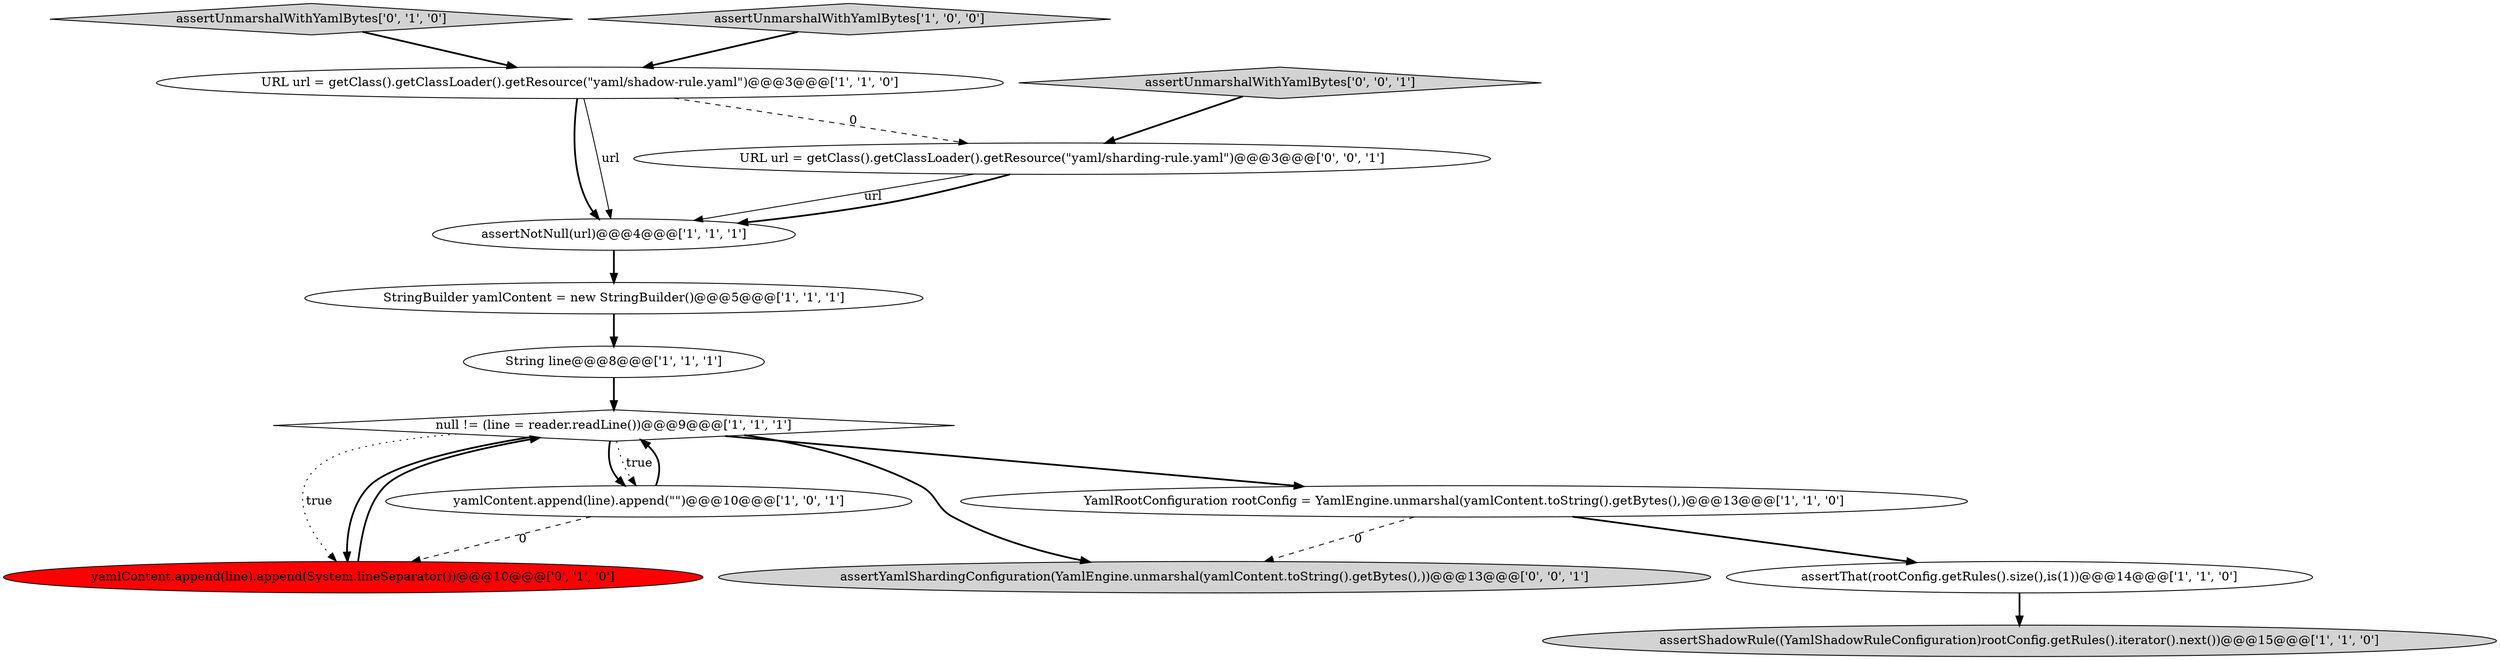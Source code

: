 digraph {
4 [style = filled, label = "StringBuilder yamlContent = new StringBuilder()@@@5@@@['1', '1', '1']", fillcolor = white, shape = ellipse image = "AAA0AAABBB1BBB"];
5 [style = filled, label = "URL url = getClass().getClassLoader().getResource(\"yaml/shadow-rule.yaml\")@@@3@@@['1', '1', '0']", fillcolor = white, shape = ellipse image = "AAA0AAABBB1BBB"];
9 [style = filled, label = "String line@@@8@@@['1', '1', '1']", fillcolor = white, shape = ellipse image = "AAA0AAABBB1BBB"];
6 [style = filled, label = "null != (line = reader.readLine())@@@9@@@['1', '1', '1']", fillcolor = white, shape = diamond image = "AAA0AAABBB1BBB"];
8 [style = filled, label = "assertThat(rootConfig.getRules().size(),is(1))@@@14@@@['1', '1', '0']", fillcolor = white, shape = ellipse image = "AAA0AAABBB1BBB"];
10 [style = filled, label = "yamlContent.append(line).append(System.lineSeparator())@@@10@@@['0', '1', '0']", fillcolor = red, shape = ellipse image = "AAA1AAABBB2BBB"];
13 [style = filled, label = "assertYamlShardingConfiguration(YamlEngine.unmarshal(yamlContent.toString().getBytes(),))@@@13@@@['0', '0', '1']", fillcolor = lightgray, shape = ellipse image = "AAA0AAABBB3BBB"];
11 [style = filled, label = "assertUnmarshalWithYamlBytes['0', '1', '0']", fillcolor = lightgray, shape = diamond image = "AAA0AAABBB2BBB"];
1 [style = filled, label = "YamlRootConfiguration rootConfig = YamlEngine.unmarshal(yamlContent.toString().getBytes(),)@@@13@@@['1', '1', '0']", fillcolor = white, shape = ellipse image = "AAA0AAABBB1BBB"];
2 [style = filled, label = "assertNotNull(url)@@@4@@@['1', '1', '1']", fillcolor = white, shape = ellipse image = "AAA0AAABBB1BBB"];
3 [style = filled, label = "assertShadowRule((YamlShadowRuleConfiguration)rootConfig.getRules().iterator().next())@@@15@@@['1', '1', '0']", fillcolor = lightgray, shape = ellipse image = "AAA0AAABBB1BBB"];
12 [style = filled, label = "URL url = getClass().getClassLoader().getResource(\"yaml/sharding-rule.yaml\")@@@3@@@['0', '0', '1']", fillcolor = white, shape = ellipse image = "AAA0AAABBB3BBB"];
0 [style = filled, label = "yamlContent.append(line).append(\"\")@@@10@@@['1', '0', '1']", fillcolor = white, shape = ellipse image = "AAA0AAABBB1BBB"];
7 [style = filled, label = "assertUnmarshalWithYamlBytes['1', '0', '0']", fillcolor = lightgray, shape = diamond image = "AAA0AAABBB1BBB"];
14 [style = filled, label = "assertUnmarshalWithYamlBytes['0', '0', '1']", fillcolor = lightgray, shape = diamond image = "AAA0AAABBB3BBB"];
4->9 [style = bold, label=""];
12->2 [style = solid, label="url"];
5->12 [style = dashed, label="0"];
1->8 [style = bold, label=""];
0->6 [style = bold, label=""];
8->3 [style = bold, label=""];
6->0 [style = bold, label=""];
2->4 [style = bold, label=""];
10->6 [style = bold, label=""];
0->10 [style = dashed, label="0"];
9->6 [style = bold, label=""];
1->13 [style = dashed, label="0"];
6->10 [style = dotted, label="true"];
6->1 [style = bold, label=""];
11->5 [style = bold, label=""];
5->2 [style = bold, label=""];
7->5 [style = bold, label=""];
12->2 [style = bold, label=""];
5->2 [style = solid, label="url"];
6->10 [style = bold, label=""];
14->12 [style = bold, label=""];
6->13 [style = bold, label=""];
6->0 [style = dotted, label="true"];
}
